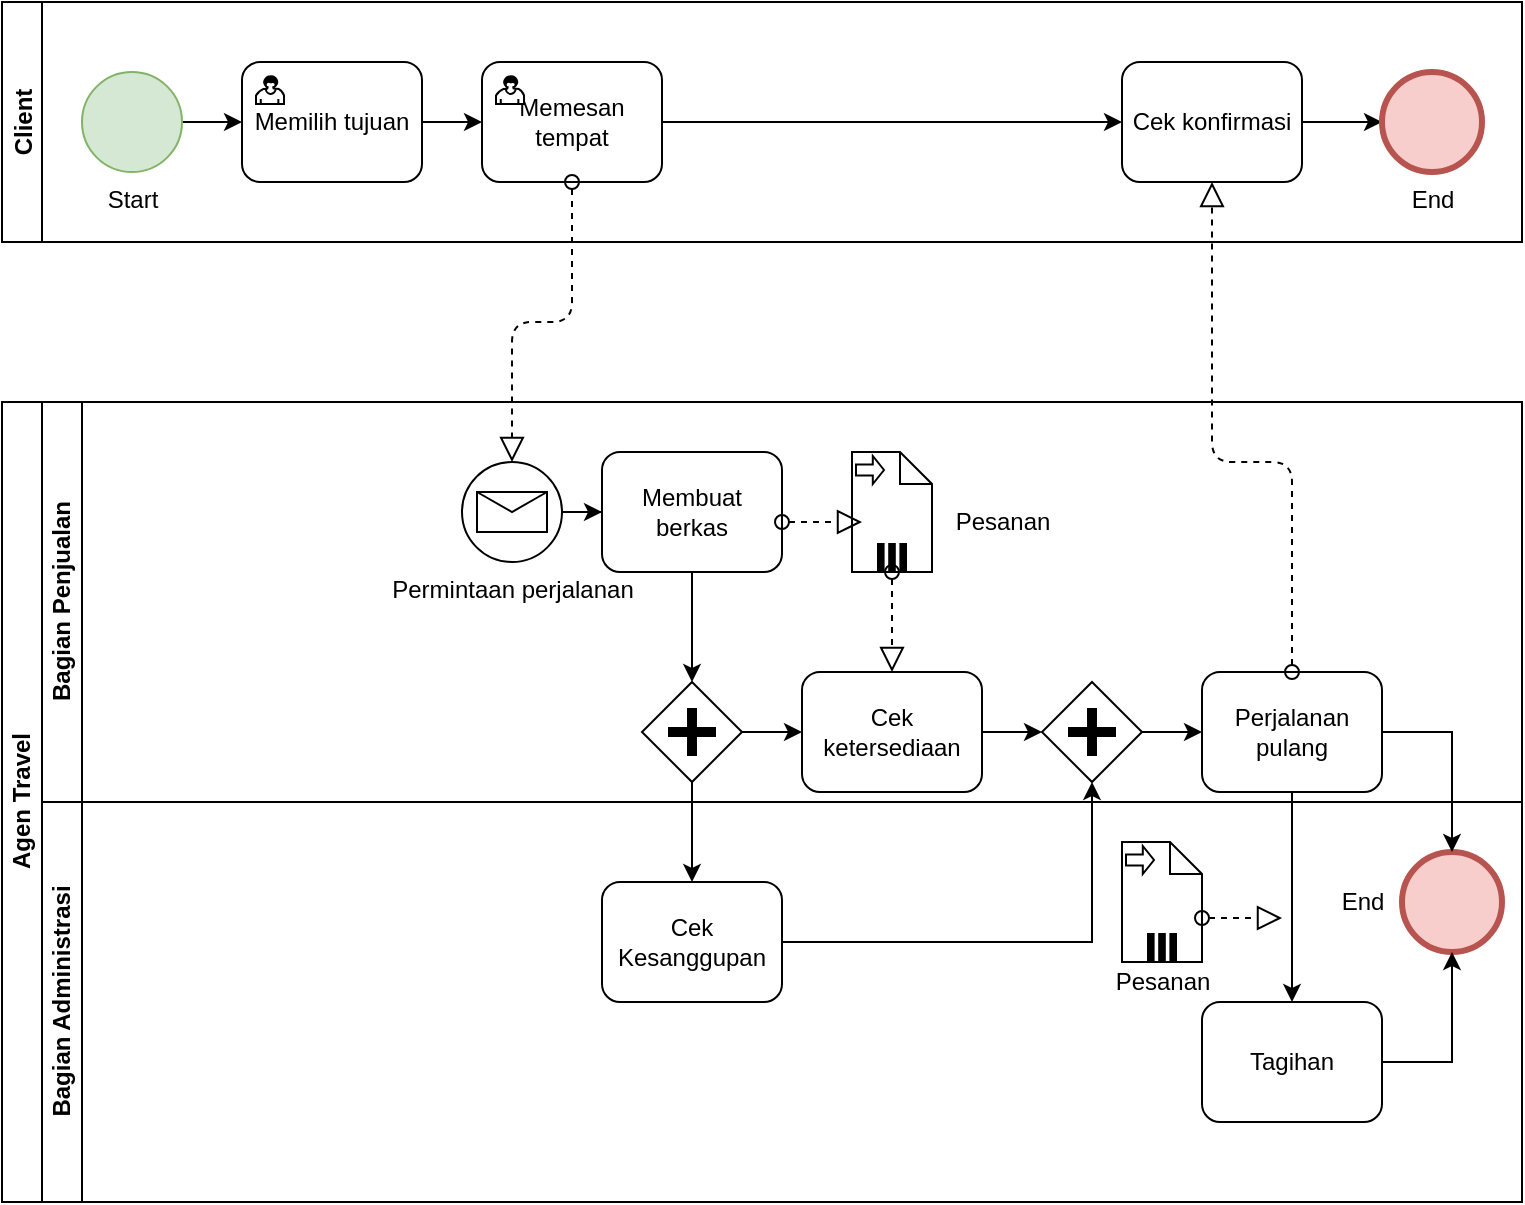 <mxfile version="13.7.1" type="github">
  <diagram id="rntQ7MFs9RyXZs8C_t1R" name="Page-1">
    <mxGraphModel dx="868" dy="455" grid="1" gridSize="10" guides="1" tooltips="1" connect="1" arrows="1" fold="1" page="1" pageScale="1" pageWidth="850" pageHeight="1100" math="0" shadow="0">
      <root>
        <mxCell id="0" />
        <mxCell id="1" parent="0" />
        <mxCell id="z7o3CKTYqqBQ7aBaNFPh-1" value="Client" style="swimlane;startSize=20;horizontal=0;" parent="1" vertex="1">
          <mxGeometry x="40" y="80" width="760" height="120" as="geometry" />
        </mxCell>
        <mxCell id="z7o3CKTYqqBQ7aBaNFPh-34" style="edgeStyle=orthogonalEdgeStyle;rounded=0;orthogonalLoop=1;jettySize=auto;html=1;" parent="z7o3CKTYqqBQ7aBaNFPh-1" source="z7o3CKTYqqBQ7aBaNFPh-7" target="z7o3CKTYqqBQ7aBaNFPh-10" edge="1">
          <mxGeometry relative="1" as="geometry" />
        </mxCell>
        <mxCell id="z7o3CKTYqqBQ7aBaNFPh-7" value="&lt;div&gt;Start&lt;/div&gt;" style="shape=mxgraph.bpmn.shape;html=1;verticalLabelPosition=bottom;labelBackgroundColor=#ffffff;verticalAlign=top;align=center;perimeter=ellipsePerimeter;outlineConnect=0;outline=standard;symbol=general;fillColor=#d5e8d4;strokeColor=#82b366;" parent="z7o3CKTYqqBQ7aBaNFPh-1" vertex="1">
          <mxGeometry x="40" y="35" width="50" height="50" as="geometry" />
        </mxCell>
        <mxCell id="z7o3CKTYqqBQ7aBaNFPh-35" style="edgeStyle=orthogonalEdgeStyle;rounded=0;orthogonalLoop=1;jettySize=auto;html=1;" parent="z7o3CKTYqqBQ7aBaNFPh-1" source="z7o3CKTYqqBQ7aBaNFPh-10" target="z7o3CKTYqqBQ7aBaNFPh-14" edge="1">
          <mxGeometry relative="1" as="geometry" />
        </mxCell>
        <mxCell id="z7o3CKTYqqBQ7aBaNFPh-10" value="Memilih tujuan" style="html=1;whiteSpace=wrap;rounded=1;dropTarget=0;" parent="z7o3CKTYqqBQ7aBaNFPh-1" vertex="1">
          <mxGeometry x="120" y="30" width="90" height="60" as="geometry" />
        </mxCell>
        <mxCell id="z7o3CKTYqqBQ7aBaNFPh-11" value="" style="html=1;shape=mxgraph.bpmn.user_task;outlineConnect=0;" parent="z7o3CKTYqqBQ7aBaNFPh-10" vertex="1">
          <mxGeometry width="14" height="14" relative="1" as="geometry">
            <mxPoint x="7" y="7" as="offset" />
          </mxGeometry>
        </mxCell>
        <mxCell id="z7o3CKTYqqBQ7aBaNFPh-36" style="edgeStyle=orthogonalEdgeStyle;rounded=0;orthogonalLoop=1;jettySize=auto;html=1;entryX=0;entryY=0.5;entryDx=0;entryDy=0;" parent="z7o3CKTYqqBQ7aBaNFPh-1" source="z7o3CKTYqqBQ7aBaNFPh-14" target="z7o3CKTYqqBQ7aBaNFPh-17" edge="1">
          <mxGeometry relative="1" as="geometry" />
        </mxCell>
        <mxCell id="z7o3CKTYqqBQ7aBaNFPh-14" value="Memesan tempat" style="html=1;whiteSpace=wrap;rounded=1;dropTarget=0;" parent="z7o3CKTYqqBQ7aBaNFPh-1" vertex="1">
          <mxGeometry x="240" y="30" width="90" height="60" as="geometry" />
        </mxCell>
        <mxCell id="z7o3CKTYqqBQ7aBaNFPh-15" value="" style="html=1;shape=mxgraph.bpmn.user_task;outlineConnect=0;" parent="z7o3CKTYqqBQ7aBaNFPh-14" vertex="1">
          <mxGeometry width="14" height="14" relative="1" as="geometry">
            <mxPoint x="7" y="7" as="offset" />
          </mxGeometry>
        </mxCell>
        <mxCell id="z7o3CKTYqqBQ7aBaNFPh-38" style="edgeStyle=orthogonalEdgeStyle;rounded=0;orthogonalLoop=1;jettySize=auto;html=1;" parent="z7o3CKTYqqBQ7aBaNFPh-1" source="z7o3CKTYqqBQ7aBaNFPh-17" target="z7o3CKTYqqBQ7aBaNFPh-37" edge="1">
          <mxGeometry relative="1" as="geometry" />
        </mxCell>
        <mxCell id="z7o3CKTYqqBQ7aBaNFPh-17" value="Cek konfirmasi" style="shape=ext;rounded=1;html=1;whiteSpace=wrap;" parent="z7o3CKTYqqBQ7aBaNFPh-1" vertex="1">
          <mxGeometry x="560" y="30" width="90" height="60" as="geometry" />
        </mxCell>
        <mxCell id="z7o3CKTYqqBQ7aBaNFPh-37" value="End" style="shape=mxgraph.bpmn.shape;html=1;verticalLabelPosition=bottom;labelBackgroundColor=#ffffff;verticalAlign=top;align=center;perimeter=ellipsePerimeter;outlineConnect=0;outline=end;symbol=general;fillColor=#f8cecc;strokeColor=#b85450;" parent="z7o3CKTYqqBQ7aBaNFPh-1" vertex="1">
          <mxGeometry x="690" y="35" width="50" height="50" as="geometry" />
        </mxCell>
        <mxCell id="z7o3CKTYqqBQ7aBaNFPh-3" value="Agen Travel" style="swimlane;html=1;childLayout=stackLayout;resizeParent=1;resizeParentMax=0;horizontal=0;startSize=20;horizontalStack=0;" parent="1" vertex="1">
          <mxGeometry x="40" y="280" width="760" height="400" as="geometry" />
        </mxCell>
        <mxCell id="z7o3CKTYqqBQ7aBaNFPh-5" value="Bagian Penjualan" style="swimlane;html=1;startSize=20;horizontal=0;" parent="z7o3CKTYqqBQ7aBaNFPh-3" vertex="1">
          <mxGeometry x="20" width="740" height="200" as="geometry" />
        </mxCell>
        <mxCell id="z7o3CKTYqqBQ7aBaNFPh-23" value="" style="shape=note;whiteSpace=wrap;size=16;html=1;dropTarget=0;" parent="z7o3CKTYqqBQ7aBaNFPh-5" vertex="1">
          <mxGeometry x="405" y="25" width="40" height="60" as="geometry" />
        </mxCell>
        <mxCell id="z7o3CKTYqqBQ7aBaNFPh-24" value="" style="html=1;shape=singleArrow;arrowWidth=0.4;arrowSize=0.4;outlineConnect=0;" parent="z7o3CKTYqqBQ7aBaNFPh-23" vertex="1">
          <mxGeometry width="14" height="14" relative="1" as="geometry">
            <mxPoint x="2" y="2" as="offset" />
          </mxGeometry>
        </mxCell>
        <mxCell id="z7o3CKTYqqBQ7aBaNFPh-25" value="" style="html=1;whiteSpace=wrap;shape=parallelMarker;outlineConnect=0;" parent="z7o3CKTYqqBQ7aBaNFPh-23" vertex="1">
          <mxGeometry x="0.5" y="1" width="14" height="14" relative="1" as="geometry">
            <mxPoint x="-7" y="-14" as="offset" />
          </mxGeometry>
        </mxCell>
        <mxCell id="z7o3CKTYqqBQ7aBaNFPh-40" style="edgeStyle=orthogonalEdgeStyle;rounded=0;orthogonalLoop=1;jettySize=auto;html=1;" parent="z7o3CKTYqqBQ7aBaNFPh-5" source="z7o3CKTYqqBQ7aBaNFPh-18" target="z7o3CKTYqqBQ7aBaNFPh-19" edge="1">
          <mxGeometry relative="1" as="geometry" />
        </mxCell>
        <mxCell id="z7o3CKTYqqBQ7aBaNFPh-18" value="Permintaan perjalanan" style="shape=mxgraph.bpmn.shape;html=1;verticalLabelPosition=bottom;labelBackgroundColor=#ffffff;verticalAlign=top;align=center;perimeter=ellipsePerimeter;outlineConnect=0;outline=standard;symbol=message;" parent="z7o3CKTYqqBQ7aBaNFPh-5" vertex="1">
          <mxGeometry x="210" y="30" width="50" height="50" as="geometry" />
        </mxCell>
        <mxCell id="z7o3CKTYqqBQ7aBaNFPh-41" style="edgeStyle=orthogonalEdgeStyle;rounded=0;orthogonalLoop=1;jettySize=auto;html=1;" parent="z7o3CKTYqqBQ7aBaNFPh-5" source="z7o3CKTYqqBQ7aBaNFPh-19" target="z7o3CKTYqqBQ7aBaNFPh-21" edge="1">
          <mxGeometry relative="1" as="geometry" />
        </mxCell>
        <mxCell id="z7o3CKTYqqBQ7aBaNFPh-19" value="Membuat berkas" style="shape=ext;rounded=1;html=1;whiteSpace=wrap;" parent="z7o3CKTYqqBQ7aBaNFPh-5" vertex="1">
          <mxGeometry x="280" y="25" width="90" height="60" as="geometry" />
        </mxCell>
        <mxCell id="z7o3CKTYqqBQ7aBaNFPh-46" value="" style="startArrow=oval;startFill=0;startSize=7;endArrow=block;endFill=0;endSize=10;dashed=1;html=1;exitX=0.5;exitY=1;exitDx=0;exitDy=0;entryX=0.5;entryY=0;entryDx=0;entryDy=0;" parent="z7o3CKTYqqBQ7aBaNFPh-5" source="z7o3CKTYqqBQ7aBaNFPh-25" target="z7o3CKTYqqBQ7aBaNFPh-26" edge="1">
          <mxGeometry width="100" relative="1" as="geometry">
            <mxPoint x="470" y="60" as="sourcePoint" />
            <mxPoint x="570" y="60" as="targetPoint" />
          </mxGeometry>
        </mxCell>
        <mxCell id="z7o3CKTYqqBQ7aBaNFPh-47" style="edgeStyle=orthogonalEdgeStyle;rounded=0;orthogonalLoop=1;jettySize=auto;html=1;entryX=0;entryY=0.5;entryDx=0;entryDy=0;" parent="z7o3CKTYqqBQ7aBaNFPh-5" source="z7o3CKTYqqBQ7aBaNFPh-21" target="z7o3CKTYqqBQ7aBaNFPh-26" edge="1">
          <mxGeometry relative="1" as="geometry" />
        </mxCell>
        <mxCell id="z7o3CKTYqqBQ7aBaNFPh-57" value="Pesanan" style="text;html=1;align=center;verticalAlign=middle;resizable=0;points=[];autosize=1;" parent="z7o3CKTYqqBQ7aBaNFPh-5" vertex="1">
          <mxGeometry x="445" y="50" width="70" height="20" as="geometry" />
        </mxCell>
        <mxCell id="z7o3CKTYqqBQ7aBaNFPh-21" value="" style="shape=mxgraph.bpmn.shape;html=1;verticalLabelPosition=bottom;labelBackgroundColor=#ffffff;verticalAlign=top;align=center;perimeter=rhombusPerimeter;background=gateway;outlineConnect=0;outline=none;symbol=parallelGw;" parent="z7o3CKTYqqBQ7aBaNFPh-5" vertex="1">
          <mxGeometry x="300" y="140" width="50" height="50" as="geometry" />
        </mxCell>
        <mxCell id="z7o3CKTYqqBQ7aBaNFPh-48" style="edgeStyle=orthogonalEdgeStyle;rounded=0;orthogonalLoop=1;jettySize=auto;html=1;entryX=0;entryY=0.5;entryDx=0;entryDy=0;" parent="z7o3CKTYqqBQ7aBaNFPh-5" source="z7o3CKTYqqBQ7aBaNFPh-26" target="z7o3CKTYqqBQ7aBaNFPh-27" edge="1">
          <mxGeometry relative="1" as="geometry" />
        </mxCell>
        <mxCell id="z7o3CKTYqqBQ7aBaNFPh-26" value="Cek ketersediaan" style="shape=ext;rounded=1;html=1;whiteSpace=wrap;" parent="z7o3CKTYqqBQ7aBaNFPh-5" vertex="1">
          <mxGeometry x="380" y="135" width="90" height="60" as="geometry" />
        </mxCell>
        <mxCell id="z7o3CKTYqqBQ7aBaNFPh-49" style="edgeStyle=orthogonalEdgeStyle;rounded=0;orthogonalLoop=1;jettySize=auto;html=1;" parent="z7o3CKTYqqBQ7aBaNFPh-5" source="z7o3CKTYqqBQ7aBaNFPh-27" target="z7o3CKTYqqBQ7aBaNFPh-28" edge="1">
          <mxGeometry relative="1" as="geometry" />
        </mxCell>
        <mxCell id="z7o3CKTYqqBQ7aBaNFPh-27" value="" style="shape=mxgraph.bpmn.shape;html=1;verticalLabelPosition=bottom;labelBackgroundColor=#ffffff;verticalAlign=top;align=center;perimeter=rhombusPerimeter;background=gateway;outlineConnect=0;outline=none;symbol=parallelGw;" parent="z7o3CKTYqqBQ7aBaNFPh-5" vertex="1">
          <mxGeometry x="500" y="140" width="50" height="50" as="geometry" />
        </mxCell>
        <mxCell id="z7o3CKTYqqBQ7aBaNFPh-28" value="Perjalanan pulang" style="shape=ext;rounded=1;html=1;whiteSpace=wrap;" parent="z7o3CKTYqqBQ7aBaNFPh-5" vertex="1">
          <mxGeometry x="580" y="135" width="90" height="60" as="geometry" />
        </mxCell>
        <mxCell id="z7o3CKTYqqBQ7aBaNFPh-42" style="edgeStyle=orthogonalEdgeStyle;rounded=0;orthogonalLoop=1;jettySize=auto;html=1;exitX=0.5;exitY=1;exitDx=0;exitDy=0;" parent="z7o3CKTYqqBQ7aBaNFPh-3" source="z7o3CKTYqqBQ7aBaNFPh-21" target="z7o3CKTYqqBQ7aBaNFPh-22" edge="1">
          <mxGeometry relative="1" as="geometry" />
        </mxCell>
        <mxCell id="z7o3CKTYqqBQ7aBaNFPh-6" value="Bagian Administrasi" style="swimlane;html=1;startSize=20;horizontal=0;" parent="z7o3CKTYqqBQ7aBaNFPh-3" vertex="1">
          <mxGeometry x="20" y="200" width="740" height="200" as="geometry" />
        </mxCell>
        <mxCell id="z7o3CKTYqqBQ7aBaNFPh-58" value="End" style="text;html=1;align=center;verticalAlign=middle;resizable=0;points=[];autosize=1;" parent="z7o3CKTYqqBQ7aBaNFPh-6" vertex="1">
          <mxGeometry x="640" y="40" width="40" height="20" as="geometry" />
        </mxCell>
        <mxCell id="z7o3CKTYqqBQ7aBaNFPh-54" value="" style="shape=mxgraph.bpmn.shape;html=1;verticalLabelPosition=bottom;labelBackgroundColor=#ffffff;verticalAlign=top;align=center;perimeter=ellipsePerimeter;outlineConnect=0;outline=end;symbol=general;fillColor=#f8cecc;strokeColor=#b85450;" parent="z7o3CKTYqqBQ7aBaNFPh-6" vertex="1">
          <mxGeometry x="680" y="25" width="50" height="50" as="geometry" />
        </mxCell>
        <mxCell id="z7o3CKTYqqBQ7aBaNFPh-31" value="" style="shape=note;whiteSpace=wrap;size=16;html=1;dropTarget=0;" parent="z7o3CKTYqqBQ7aBaNFPh-6" vertex="1">
          <mxGeometry x="540" y="20" width="40" height="60" as="geometry" />
        </mxCell>
        <mxCell id="z7o3CKTYqqBQ7aBaNFPh-32" value="" style="html=1;shape=singleArrow;arrowWidth=0.4;arrowSize=0.4;outlineConnect=0;" parent="z7o3CKTYqqBQ7aBaNFPh-31" vertex="1">
          <mxGeometry width="14" height="14" relative="1" as="geometry">
            <mxPoint x="2" y="2" as="offset" />
          </mxGeometry>
        </mxCell>
        <mxCell id="z7o3CKTYqqBQ7aBaNFPh-33" value="" style="html=1;whiteSpace=wrap;shape=parallelMarker;outlineConnect=0;" parent="z7o3CKTYqqBQ7aBaNFPh-31" vertex="1">
          <mxGeometry x="0.5" y="1" width="14" height="14" relative="1" as="geometry">
            <mxPoint x="-7" y="-14" as="offset" />
          </mxGeometry>
        </mxCell>
        <mxCell id="z7o3CKTYqqBQ7aBaNFPh-22" value="Cek Kesanggupan" style="shape=ext;rounded=1;html=1;whiteSpace=wrap;" parent="z7o3CKTYqqBQ7aBaNFPh-6" vertex="1">
          <mxGeometry x="280" y="40" width="90" height="60" as="geometry" />
        </mxCell>
        <mxCell id="z7o3CKTYqqBQ7aBaNFPh-56" style="edgeStyle=orthogonalEdgeStyle;rounded=0;orthogonalLoop=1;jettySize=auto;html=1;" parent="z7o3CKTYqqBQ7aBaNFPh-6" source="z7o3CKTYqqBQ7aBaNFPh-30" target="z7o3CKTYqqBQ7aBaNFPh-54" edge="1">
          <mxGeometry relative="1" as="geometry" />
        </mxCell>
        <mxCell id="z7o3CKTYqqBQ7aBaNFPh-59" value="Pesanan" style="text;html=1;align=center;verticalAlign=middle;resizable=0;points=[];autosize=1;" parent="z7o3CKTYqqBQ7aBaNFPh-6" vertex="1">
          <mxGeometry x="525" y="80" width="70" height="20" as="geometry" />
        </mxCell>
        <mxCell id="z7o3CKTYqqBQ7aBaNFPh-30" value="Tagihan" style="shape=ext;rounded=1;html=1;whiteSpace=wrap;" parent="z7o3CKTYqqBQ7aBaNFPh-6" vertex="1">
          <mxGeometry x="580" y="100" width="90" height="60" as="geometry" />
        </mxCell>
        <mxCell id="z7o3CKTYqqBQ7aBaNFPh-50" style="edgeStyle=orthogonalEdgeStyle;rounded=0;orthogonalLoop=1;jettySize=auto;html=1;entryX=0.5;entryY=1;entryDx=0;entryDy=0;" parent="z7o3CKTYqqBQ7aBaNFPh-3" source="z7o3CKTYqqBQ7aBaNFPh-22" target="z7o3CKTYqqBQ7aBaNFPh-27" edge="1">
          <mxGeometry relative="1" as="geometry" />
        </mxCell>
        <mxCell id="z7o3CKTYqqBQ7aBaNFPh-51" style="edgeStyle=orthogonalEdgeStyle;rounded=0;orthogonalLoop=1;jettySize=auto;html=1;entryX=0.5;entryY=0;entryDx=0;entryDy=0;" parent="z7o3CKTYqqBQ7aBaNFPh-3" source="z7o3CKTYqqBQ7aBaNFPh-28" target="z7o3CKTYqqBQ7aBaNFPh-30" edge="1">
          <mxGeometry relative="1" as="geometry">
            <Array as="points">
              <mxPoint x="645" y="250" />
              <mxPoint x="645" y="250" />
            </Array>
          </mxGeometry>
        </mxCell>
        <mxCell id="z7o3CKTYqqBQ7aBaNFPh-55" style="edgeStyle=orthogonalEdgeStyle;rounded=0;orthogonalLoop=1;jettySize=auto;html=1;entryX=0.5;entryY=0;entryDx=0;entryDy=0;" parent="z7o3CKTYqqBQ7aBaNFPh-3" source="z7o3CKTYqqBQ7aBaNFPh-28" target="z7o3CKTYqqBQ7aBaNFPh-54" edge="1">
          <mxGeometry relative="1" as="geometry" />
        </mxCell>
        <mxCell id="z7o3CKTYqqBQ7aBaNFPh-44" value="" style="startArrow=oval;startFill=0;startSize=7;endArrow=block;endFill=0;endSize=10;dashed=1;html=1;exitX=0.5;exitY=1;exitDx=0;exitDy=0;entryX=0.5;entryY=0;entryDx=0;entryDy=0;" parent="1" source="z7o3CKTYqqBQ7aBaNFPh-14" target="z7o3CKTYqqBQ7aBaNFPh-18" edge="1">
          <mxGeometry width="100" relative="1" as="geometry">
            <mxPoint x="380" y="290" as="sourcePoint" />
            <mxPoint x="480" y="290" as="targetPoint" />
            <Array as="points">
              <mxPoint x="325" y="240" />
              <mxPoint x="295" y="240" />
            </Array>
          </mxGeometry>
        </mxCell>
        <mxCell id="z7o3CKTYqqBQ7aBaNFPh-45" value="" style="startArrow=oval;startFill=0;startSize=7;endArrow=block;endFill=0;endSize=10;dashed=1;html=1;" parent="1" edge="1">
          <mxGeometry width="100" relative="1" as="geometry">
            <mxPoint x="430" y="340" as="sourcePoint" />
            <mxPoint x="470" y="340" as="targetPoint" />
          </mxGeometry>
        </mxCell>
        <mxCell id="z7o3CKTYqqBQ7aBaNFPh-53" value="" style="startArrow=oval;startFill=0;startSize=7;endArrow=block;endFill=0;endSize=10;dashed=1;html=1;exitX=0;exitY=0;exitDx=40;exitDy=38;exitPerimeter=0;" parent="1" source="z7o3CKTYqqBQ7aBaNFPh-31" edge="1">
          <mxGeometry width="100" relative="1" as="geometry">
            <mxPoint x="380" y="500" as="sourcePoint" />
            <mxPoint x="680" y="538" as="targetPoint" />
          </mxGeometry>
        </mxCell>
        <mxCell id="z7o3CKTYqqBQ7aBaNFPh-60" value="" style="startArrow=oval;startFill=0;startSize=7;endArrow=block;endFill=0;endSize=10;dashed=1;html=1;entryX=0.5;entryY=1;entryDx=0;entryDy=0;exitX=0.5;exitY=0;exitDx=0;exitDy=0;" parent="1" source="z7o3CKTYqqBQ7aBaNFPh-28" target="z7o3CKTYqqBQ7aBaNFPh-17" edge="1">
          <mxGeometry width="100" relative="1" as="geometry">
            <mxPoint x="380" y="290" as="sourcePoint" />
            <mxPoint x="480" y="290" as="targetPoint" />
            <Array as="points">
              <mxPoint x="685" y="310" />
              <mxPoint x="645" y="310" />
            </Array>
          </mxGeometry>
        </mxCell>
      </root>
    </mxGraphModel>
  </diagram>
</mxfile>
